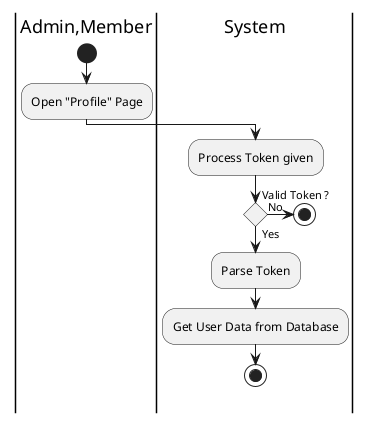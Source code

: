 @startuml GetProfile

skinparam ConditionEndStyle hline
skinparam conditionStyle diamond
skinparam Monochrome true
skinparam Shadowing false

|Admin,Member|
start
:Open "Profile" Page;

|System|
:Process Token given;
if (Valid Token ?) then (Yes)
    :Parse Token;
    :Get User Data from Database;
    stop
else (No)
    stop
endif

@enduml